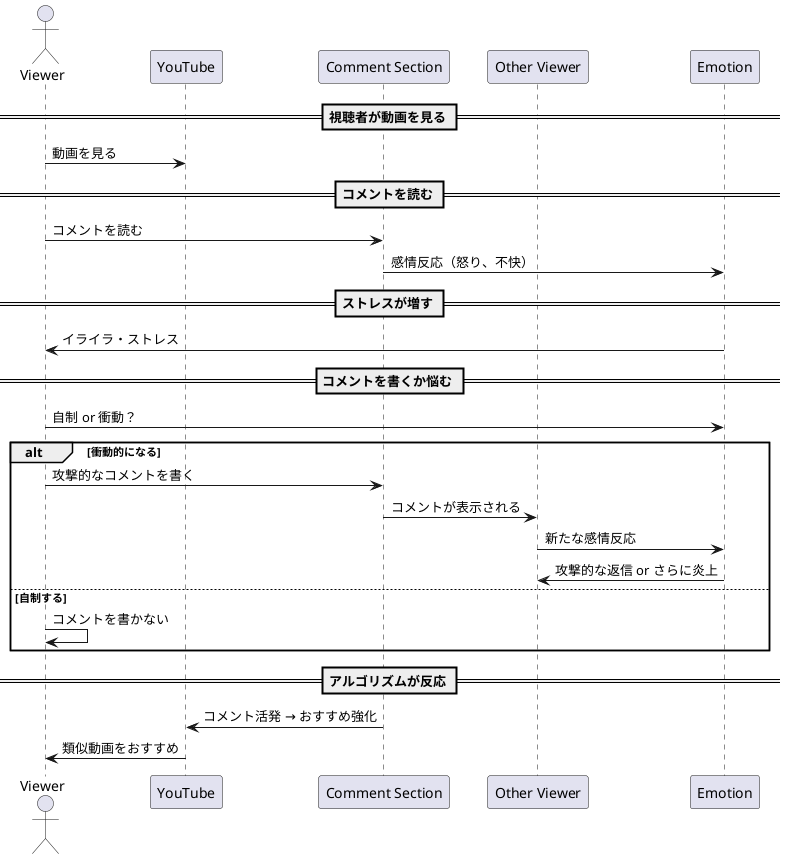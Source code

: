 @startuml
actor Viewer
participant YouTube
participant "Comment Section" as CS
participant "Other Viewer" as OV
participant "Emotion" as EM

== 視聴者が動画を見る ==
Viewer -> YouTube : 動画を見る

== コメントを読む ==
Viewer -> CS : コメントを読む
CS -> EM : 感情反応（怒り、不快）

== ストレスが増す ==
EM -> Viewer : イライラ・ストレス

== コメントを書くか悩む ==
Viewer -> EM : 自制 or 衝動？

alt 衝動的になる
    Viewer -> CS : 攻撃的なコメントを書く
    CS -> OV : コメントが表示される
    OV -> EM : 新たな感情反応
    EM -> OV : 攻撃的な返信 or さらに炎上
else 自制する
    Viewer -> Viewer : コメントを書かない
end

== アルゴリズムが反応 ==
CS -> YouTube : コメント活発 → おすすめ強化
YouTube -> Viewer : 類似動画をおすすめ

@enduml